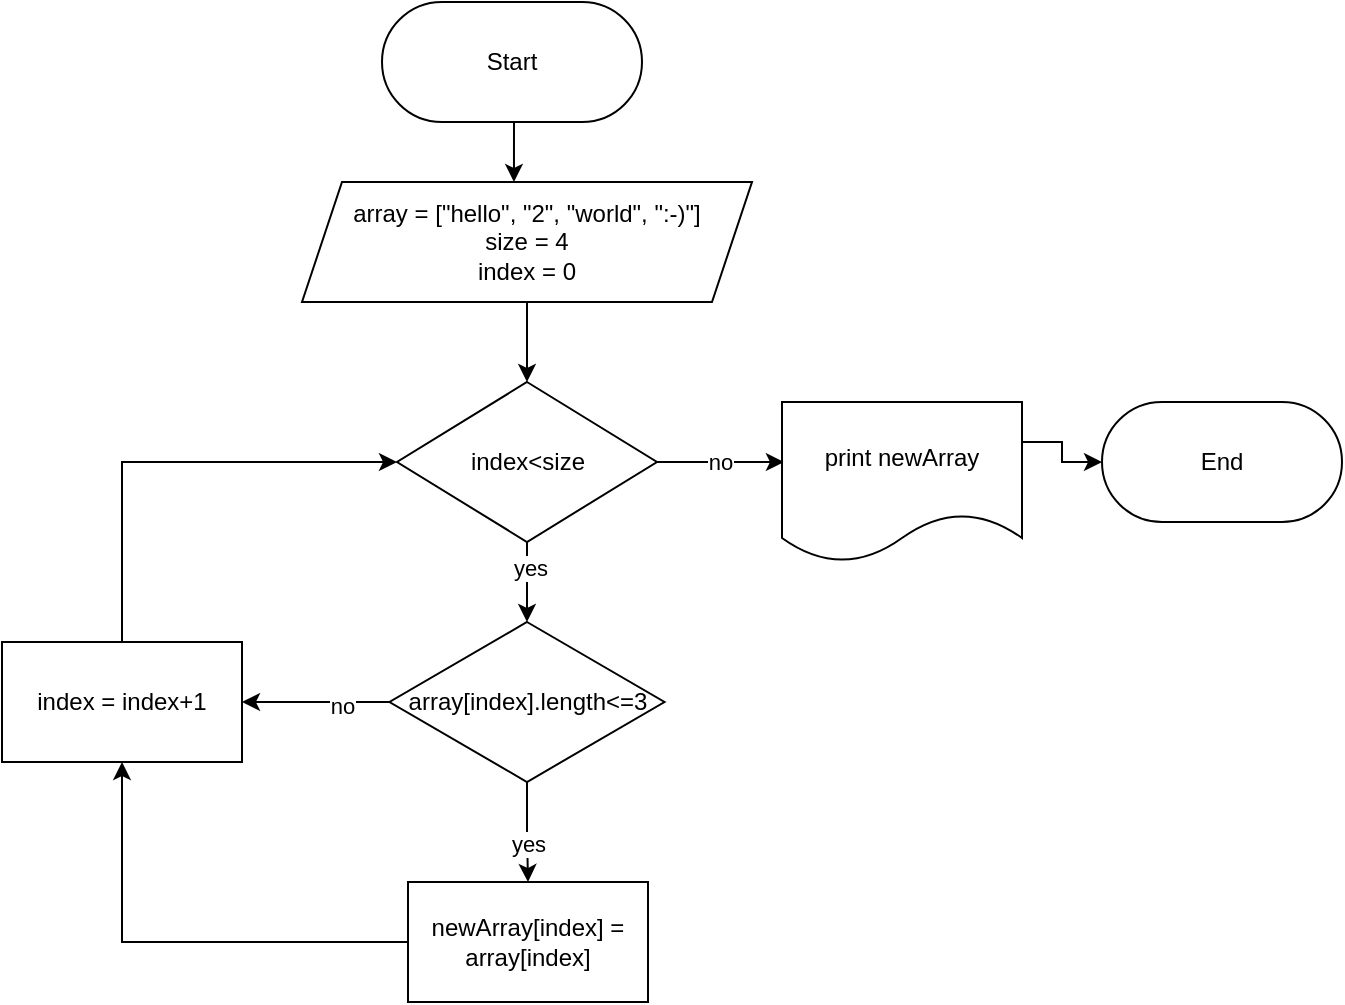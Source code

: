 <mxfile version="20.8.13" type="device"><diagram name="Страница 1" id="UiecQ1k677B307kRHy0S"><mxGraphModel dx="838" dy="581" grid="1" gridSize="10" guides="1" tooltips="1" connect="1" arrows="1" fold="1" page="1" pageScale="1" pageWidth="827" pageHeight="1169" math="0" shadow="0"><root><mxCell id="0"/><mxCell id="1" parent="0"/><mxCell id="7DoVoCsq6VanHhyI9o0Y-7" style="edgeStyle=orthogonalEdgeStyle;rounded=0;orthogonalLoop=1;jettySize=auto;html=1;exitX=0.5;exitY=1;exitDx=0;exitDy=0;entryX=0.471;entryY=0;entryDx=0;entryDy=0;entryPerimeter=0;" edge="1" parent="1" source="7DoVoCsq6VanHhyI9o0Y-1" target="7DoVoCsq6VanHhyI9o0Y-2"><mxGeometry relative="1" as="geometry"/></mxCell><mxCell id="7DoVoCsq6VanHhyI9o0Y-1" value="Start" style="rounded=1;whiteSpace=wrap;html=1;arcSize=50;" vertex="1" parent="1"><mxGeometry x="330" y="30" width="130" height="60" as="geometry"/></mxCell><mxCell id="7DoVoCsq6VanHhyI9o0Y-8" style="edgeStyle=orthogonalEdgeStyle;rounded=0;orthogonalLoop=1;jettySize=auto;html=1;exitX=0.5;exitY=1;exitDx=0;exitDy=0;entryX=0.5;entryY=0;entryDx=0;entryDy=0;" edge="1" parent="1" source="7DoVoCsq6VanHhyI9o0Y-2" target="7DoVoCsq6VanHhyI9o0Y-3"><mxGeometry relative="1" as="geometry"/></mxCell><mxCell id="7DoVoCsq6VanHhyI9o0Y-2" value="array = [&quot;hello&quot;, &quot;2&quot;, &quot;world&quot;, &quot;:-)&quot;]&lt;br&gt;size = 4&lt;br&gt;index = 0" style="shape=parallelogram;perimeter=parallelogramPerimeter;whiteSpace=wrap;html=1;fixedSize=1;" vertex="1" parent="1"><mxGeometry x="290" y="120" width="225" height="60" as="geometry"/></mxCell><mxCell id="7DoVoCsq6VanHhyI9o0Y-9" style="edgeStyle=orthogonalEdgeStyle;rounded=0;orthogonalLoop=1;jettySize=auto;html=1;exitX=0.5;exitY=1;exitDx=0;exitDy=0;entryX=0.5;entryY=0;entryDx=0;entryDy=0;" edge="1" parent="1" source="7DoVoCsq6VanHhyI9o0Y-3" target="7DoVoCsq6VanHhyI9o0Y-4"><mxGeometry relative="1" as="geometry"/></mxCell><mxCell id="7DoVoCsq6VanHhyI9o0Y-14" value="yes" style="edgeLabel;html=1;align=center;verticalAlign=middle;resizable=0;points=[];" vertex="1" connectable="0" parent="7DoVoCsq6VanHhyI9o0Y-9"><mxGeometry x="-0.35" y="1" relative="1" as="geometry"><mxPoint as="offset"/></mxGeometry></mxCell><mxCell id="7DoVoCsq6VanHhyI9o0Y-19" value="no" style="edgeStyle=orthogonalEdgeStyle;rounded=0;orthogonalLoop=1;jettySize=auto;html=1;exitX=1;exitY=0.5;exitDx=0;exitDy=0;entryX=0.008;entryY=0.375;entryDx=0;entryDy=0;entryPerimeter=0;" edge="1" parent="1" source="7DoVoCsq6VanHhyI9o0Y-3" target="7DoVoCsq6VanHhyI9o0Y-18"><mxGeometry relative="1" as="geometry"/></mxCell><mxCell id="7DoVoCsq6VanHhyI9o0Y-3" value="index&amp;lt;size" style="rhombus;whiteSpace=wrap;html=1;" vertex="1" parent="1"><mxGeometry x="337.5" y="220" width="130" height="80" as="geometry"/></mxCell><mxCell id="7DoVoCsq6VanHhyI9o0Y-10" style="edgeStyle=orthogonalEdgeStyle;rounded=0;orthogonalLoop=1;jettySize=auto;html=1;exitX=0.5;exitY=1;exitDx=0;exitDy=0;entryX=0.5;entryY=0;entryDx=0;entryDy=0;" edge="1" parent="1" source="7DoVoCsq6VanHhyI9o0Y-4" target="7DoVoCsq6VanHhyI9o0Y-5"><mxGeometry relative="1" as="geometry"/></mxCell><mxCell id="7DoVoCsq6VanHhyI9o0Y-15" value="yes" style="edgeLabel;html=1;align=center;verticalAlign=middle;resizable=0;points=[];" vertex="1" connectable="0" parent="7DoVoCsq6VanHhyI9o0Y-10"><mxGeometry x="0.208" relative="1" as="geometry"><mxPoint y="1" as="offset"/></mxGeometry></mxCell><mxCell id="7DoVoCsq6VanHhyI9o0Y-11" style="edgeStyle=orthogonalEdgeStyle;rounded=0;orthogonalLoop=1;jettySize=auto;html=1;exitX=0;exitY=0.5;exitDx=0;exitDy=0;entryX=1;entryY=0.5;entryDx=0;entryDy=0;" edge="1" parent="1" source="7DoVoCsq6VanHhyI9o0Y-4" target="7DoVoCsq6VanHhyI9o0Y-6"><mxGeometry relative="1" as="geometry"/></mxCell><mxCell id="7DoVoCsq6VanHhyI9o0Y-16" value="no" style="edgeLabel;html=1;align=center;verticalAlign=middle;resizable=0;points=[];" vertex="1" connectable="0" parent="7DoVoCsq6VanHhyI9o0Y-11"><mxGeometry x="-0.329" y="2" relative="1" as="geometry"><mxPoint as="offset"/></mxGeometry></mxCell><mxCell id="7DoVoCsq6VanHhyI9o0Y-4" value="array[index].length&amp;lt;=3" style="rhombus;whiteSpace=wrap;html=1;" vertex="1" parent="1"><mxGeometry x="333.75" y="340" width="137.5" height="80" as="geometry"/></mxCell><mxCell id="7DoVoCsq6VanHhyI9o0Y-13" style="edgeStyle=orthogonalEdgeStyle;rounded=0;orthogonalLoop=1;jettySize=auto;html=1;exitX=0;exitY=0.5;exitDx=0;exitDy=0;entryX=0.5;entryY=1;entryDx=0;entryDy=0;" edge="1" parent="1" source="7DoVoCsq6VanHhyI9o0Y-5" target="7DoVoCsq6VanHhyI9o0Y-6"><mxGeometry relative="1" as="geometry"/></mxCell><mxCell id="7DoVoCsq6VanHhyI9o0Y-5" value="newArray[index] = array[index]" style="rounded=0;whiteSpace=wrap;html=1;" vertex="1" parent="1"><mxGeometry x="343" y="470" width="120" height="60" as="geometry"/></mxCell><mxCell id="7DoVoCsq6VanHhyI9o0Y-12" style="edgeStyle=orthogonalEdgeStyle;rounded=0;orthogonalLoop=1;jettySize=auto;html=1;exitX=0.5;exitY=0;exitDx=0;exitDy=0;entryX=0;entryY=0.5;entryDx=0;entryDy=0;" edge="1" parent="1" source="7DoVoCsq6VanHhyI9o0Y-6" target="7DoVoCsq6VanHhyI9o0Y-3"><mxGeometry relative="1" as="geometry"/></mxCell><mxCell id="7DoVoCsq6VanHhyI9o0Y-6" value="index = index+1" style="rounded=0;whiteSpace=wrap;html=1;" vertex="1" parent="1"><mxGeometry x="140" y="350" width="120" height="60" as="geometry"/></mxCell><mxCell id="7DoVoCsq6VanHhyI9o0Y-21" style="edgeStyle=orthogonalEdgeStyle;rounded=0;orthogonalLoop=1;jettySize=auto;html=1;exitX=1;exitY=0.25;exitDx=0;exitDy=0;" edge="1" parent="1" source="7DoVoCsq6VanHhyI9o0Y-18" target="7DoVoCsq6VanHhyI9o0Y-20"><mxGeometry relative="1" as="geometry"/></mxCell><mxCell id="7DoVoCsq6VanHhyI9o0Y-18" value="print newArray" style="shape=document;whiteSpace=wrap;html=1;boundedLbl=1;" vertex="1" parent="1"><mxGeometry x="530" y="230" width="120" height="80" as="geometry"/></mxCell><mxCell id="7DoVoCsq6VanHhyI9o0Y-20" value="End" style="rounded=1;whiteSpace=wrap;html=1;arcSize=50;" vertex="1" parent="1"><mxGeometry x="690" y="230" width="120" height="60" as="geometry"/></mxCell></root></mxGraphModel></diagram></mxfile>